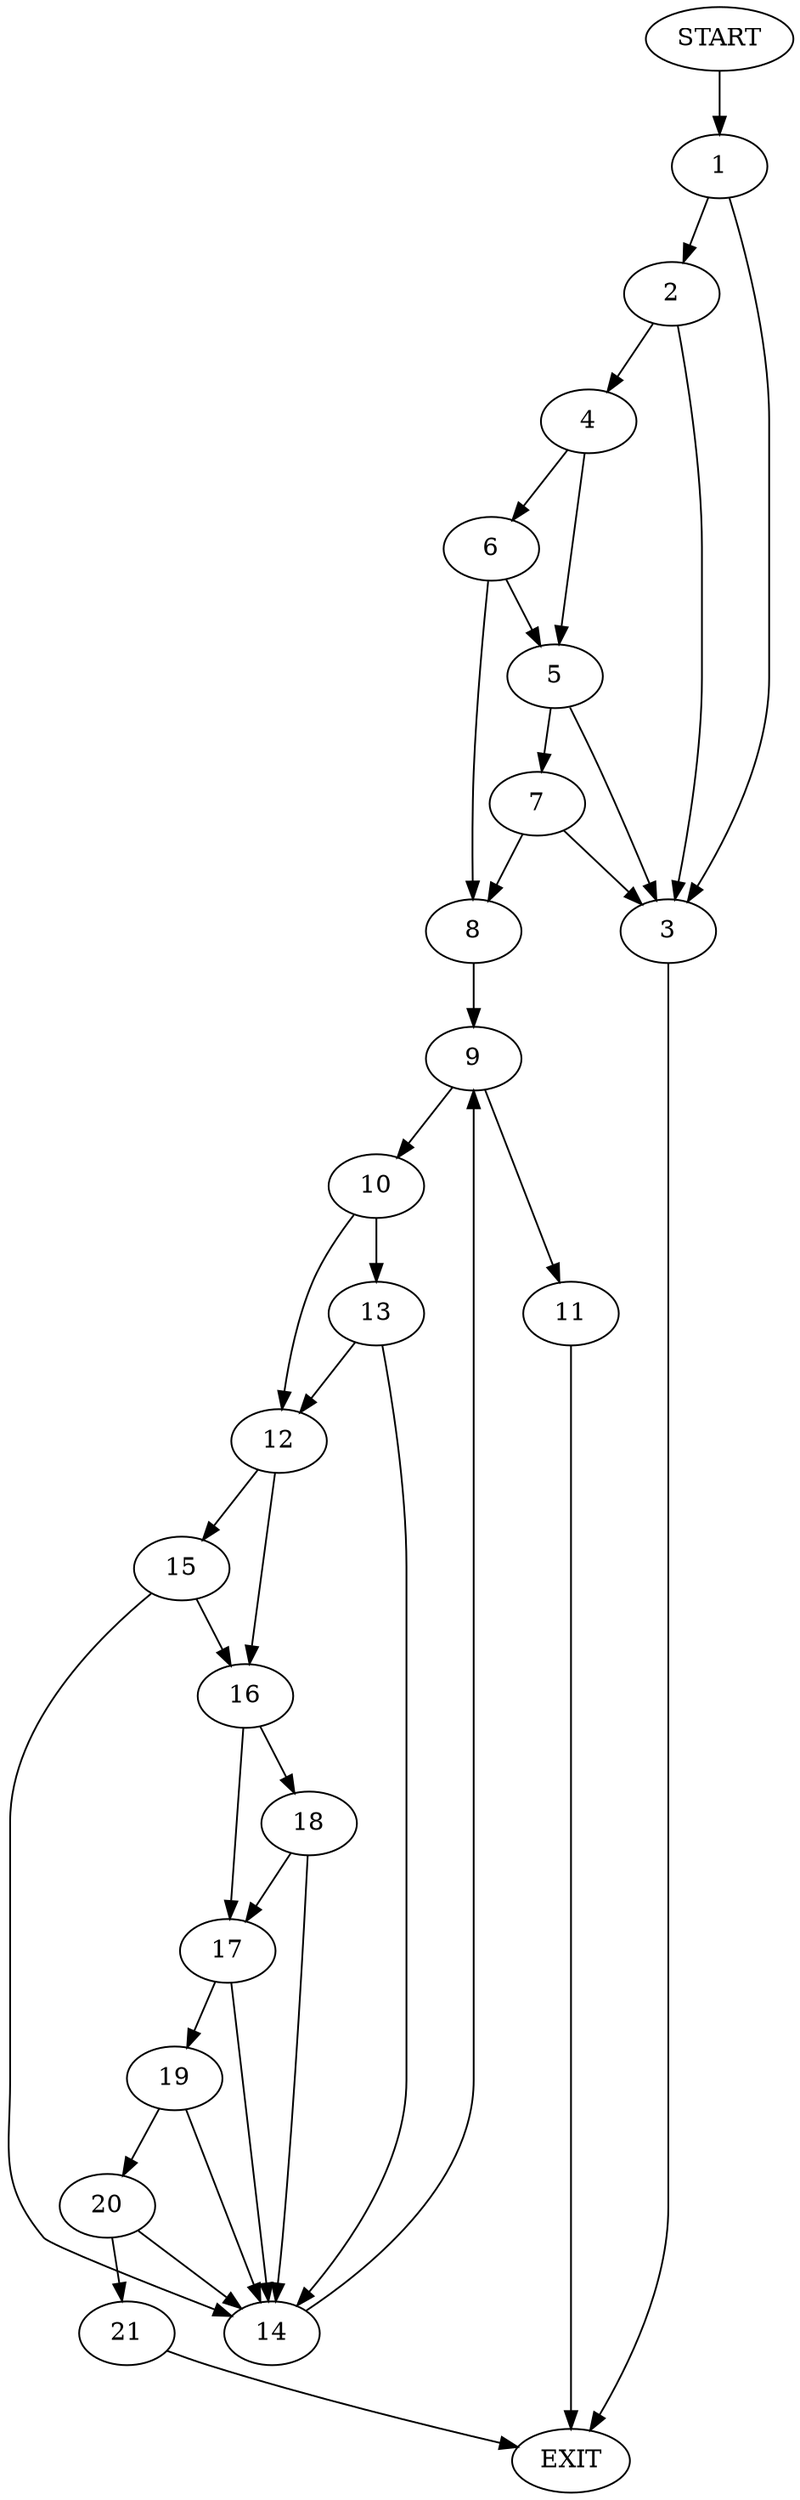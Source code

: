 digraph {
0 [label="START"]
22 [label="EXIT"]
0 -> 1
1 -> 2
1 -> 3
2 -> 4
2 -> 3
3 -> 22
4 -> 5
4 -> 6
5 -> 3
5 -> 7
6 -> 5
6 -> 8
8 -> 9
7 -> 3
7 -> 8
9 -> 10
9 -> 11
10 -> 12
10 -> 13
11 -> 22
13 -> 12
13 -> 14
12 -> 15
12 -> 16
14 -> 9
15 -> 16
15 -> 14
16 -> 17
16 -> 18
18 -> 17
18 -> 14
17 -> 19
17 -> 14
19 -> 20
19 -> 14
20 -> 14
20 -> 21
21 -> 22
}
